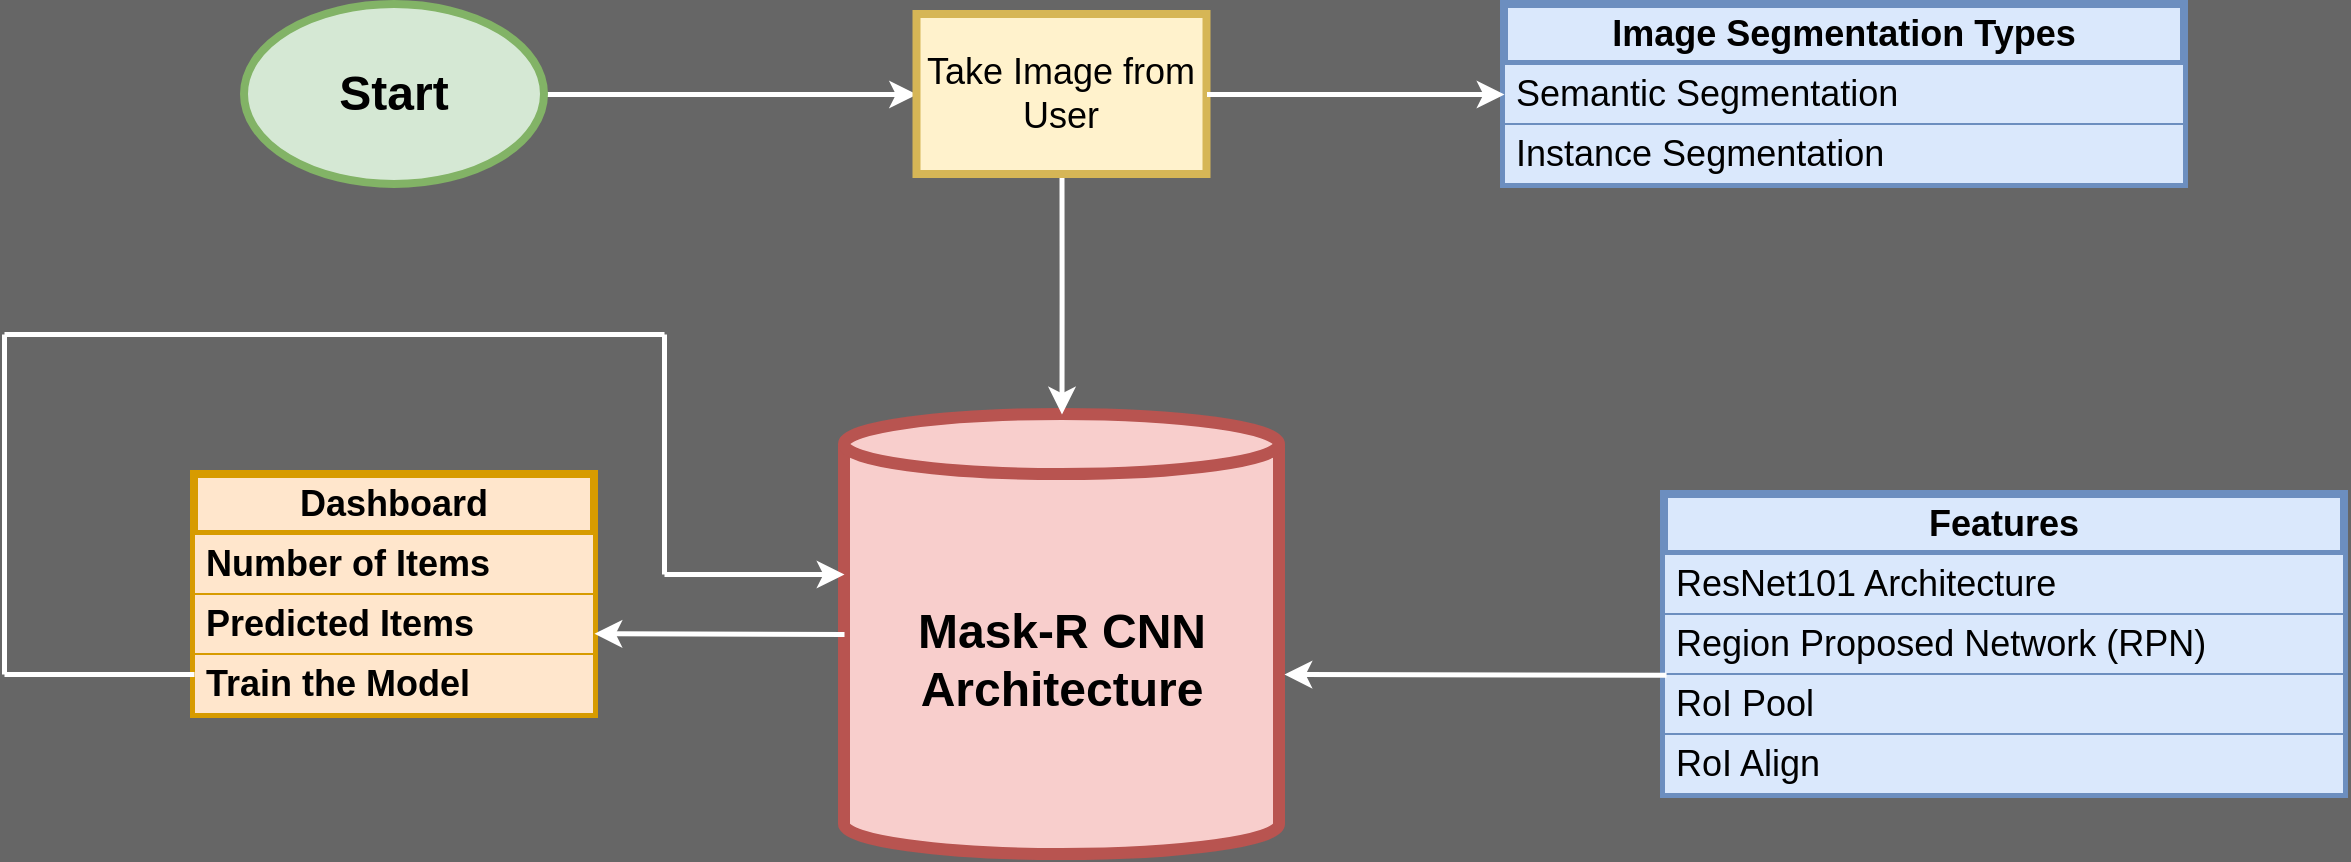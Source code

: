 <mxfile version="21.8.0" type="github">
  <diagram name="Page-1" id="VDZbJDNXe66LChUHXBfJ">
    <mxGraphModel dx="1313" dy="708" grid="1" gridSize="10" guides="1" tooltips="1" connect="1" arrows="1" fold="1" page="1" pageScale="1" pageWidth="850" pageHeight="1100" background="#666666" math="0" shadow="0">
      <root>
        <mxCell id="0" />
        <mxCell id="1" parent="0" />
        <mxCell id="cI-3nXPEl3pSKGc8Bn7F-7" style="edgeStyle=orthogonalEdgeStyle;rounded=0;orthogonalLoop=1;jettySize=auto;html=1;exitX=1;exitY=0.5;exitDx=0;exitDy=0;strokeWidth=2.5;strokeColor=#FFFFFF;" edge="1" parent="1" source="cI-3nXPEl3pSKGc8Bn7F-1" target="cI-3nXPEl3pSKGc8Bn7F-5">
          <mxGeometry relative="1" as="geometry" />
        </mxCell>
        <mxCell id="cI-3nXPEl3pSKGc8Bn7F-1" value="&lt;font size=&quot;1&quot; style=&quot;&quot;&gt;&lt;b style=&quot;font-size: 24px;&quot;&gt;Start&lt;/b&gt;&lt;/font&gt;" style="ellipse;whiteSpace=wrap;html=1;fillColor=#d5e8d4;strokeColor=#82b366;strokeWidth=4;" vertex="1" parent="1">
          <mxGeometry x="440" y="115" width="150" height="90" as="geometry" />
        </mxCell>
        <mxCell id="cI-3nXPEl3pSKGc8Bn7F-3" value="&lt;font style=&quot;font-size: 24px;&quot;&gt;&lt;b&gt;Mask-R CNN Architecture&lt;/b&gt;&lt;/font&gt;" style="shape=cylinder3;whiteSpace=wrap;html=1;boundedLbl=1;backgroundOutline=1;size=15;fillColor=#f8cecc;strokeColor=#b85450;strokeWidth=6;" vertex="1" parent="1">
          <mxGeometry x="740" y="320" width="217.5" height="220" as="geometry" />
        </mxCell>
        <mxCell id="cI-3nXPEl3pSKGc8Bn7F-8" style="edgeStyle=orthogonalEdgeStyle;rounded=0;orthogonalLoop=1;jettySize=auto;html=1;exitX=0.5;exitY=1;exitDx=0;exitDy=0;strokeWidth=2.5;strokeColor=#FFFFFF;" edge="1" parent="1" source="cI-3nXPEl3pSKGc8Bn7F-5" target="cI-3nXPEl3pSKGc8Bn7F-3">
          <mxGeometry relative="1" as="geometry" />
        </mxCell>
        <mxCell id="cI-3nXPEl3pSKGc8Bn7F-5" value="&lt;font style=&quot;font-size: 18px;&quot;&gt;Take Image from User&lt;/font&gt;" style="rounded=0;whiteSpace=wrap;html=1;fillColor=#fff2cc;strokeColor=#d6b656;strokeWidth=4;" vertex="1" parent="1">
          <mxGeometry x="776.25" y="120" width="145" height="80" as="geometry" />
        </mxCell>
        <mxCell id="cI-3nXPEl3pSKGc8Bn7F-9" value="&lt;font style=&quot;font-size: 18px;&quot;&gt;&lt;b&gt;Dashboard&lt;/b&gt;&lt;/font&gt;" style="swimlane;fontStyle=0;childLayout=stackLayout;horizontal=1;startSize=30;horizontalStack=0;resizeParent=1;resizeParentMax=0;resizeLast=0;collapsible=1;marginBottom=0;whiteSpace=wrap;html=1;fillColor=#ffe6cc;strokeColor=#d79b00;strokeWidth=4;" vertex="1" parent="1">
          <mxGeometry x="415" y="350" width="200" height="120" as="geometry" />
        </mxCell>
        <mxCell id="cI-3nXPEl3pSKGc8Bn7F-10" value="&lt;font style=&quot;font-size: 18px;&quot;&gt;&lt;b&gt;Number of Items&lt;/b&gt;&lt;/font&gt;" style="text;strokeColor=#d79b00;fillColor=#ffe6cc;align=left;verticalAlign=middle;spacingLeft=4;spacingRight=4;overflow=hidden;points=[[0,0.5],[1,0.5]];portConstraint=eastwest;rotatable=0;whiteSpace=wrap;html=1;" vertex="1" parent="cI-3nXPEl3pSKGc8Bn7F-9">
          <mxGeometry y="30" width="200" height="30" as="geometry" />
        </mxCell>
        <mxCell id="cI-3nXPEl3pSKGc8Bn7F-11" value="&lt;font style=&quot;font-size: 18px;&quot;&gt;&lt;b&gt;Predicted Items&lt;/b&gt;&lt;/font&gt;" style="text;strokeColor=#d79b00;fillColor=#ffe6cc;align=left;verticalAlign=middle;spacingLeft=4;spacingRight=4;overflow=hidden;points=[[0,0.5],[1,0.5]];portConstraint=eastwest;rotatable=0;whiteSpace=wrap;html=1;" vertex="1" parent="cI-3nXPEl3pSKGc8Bn7F-9">
          <mxGeometry y="60" width="200" height="30" as="geometry" />
        </mxCell>
        <mxCell id="cI-3nXPEl3pSKGc8Bn7F-12" value="&lt;font style=&quot;font-size: 18px;&quot;&gt;&lt;b&gt;Train the Model&lt;/b&gt;&lt;/font&gt;" style="text;strokeColor=#d79b00;fillColor=#ffe6cc;align=left;verticalAlign=middle;spacingLeft=4;spacingRight=4;overflow=hidden;points=[[0,0.5],[1,0.5]];portConstraint=eastwest;rotatable=0;whiteSpace=wrap;html=1;" vertex="1" parent="cI-3nXPEl3pSKGc8Bn7F-9">
          <mxGeometry y="90" width="200" height="30" as="geometry" />
        </mxCell>
        <mxCell id="cI-3nXPEl3pSKGc8Bn7F-20" value="" style="endArrow=none;html=1;rounded=0;strokeWidth=2.5;strokeColor=#FFFFFF;" edge="1" parent="1">
          <mxGeometry width="50" height="50" relative="1" as="geometry">
            <mxPoint x="320" y="450" as="sourcePoint" />
            <mxPoint x="320" y="280" as="targetPoint" />
          </mxGeometry>
        </mxCell>
        <mxCell id="cI-3nXPEl3pSKGc8Bn7F-21" value="" style="endArrow=none;html=1;rounded=0;strokeWidth=2.5;strokeColor=#FFFFFF;" edge="1" parent="1">
          <mxGeometry width="50" height="50" relative="1" as="geometry">
            <mxPoint x="320" y="280" as="sourcePoint" />
            <mxPoint x="650" y="280" as="targetPoint" />
          </mxGeometry>
        </mxCell>
        <mxCell id="cI-3nXPEl3pSKGc8Bn7F-22" value="" style="endArrow=none;html=1;rounded=0;strokeWidth=2.5;strokeColor=#FFFFFF;" edge="1" parent="1">
          <mxGeometry width="50" height="50" relative="1" as="geometry">
            <mxPoint x="650" y="280" as="sourcePoint" />
            <mxPoint x="650" y="400" as="targetPoint" />
          </mxGeometry>
        </mxCell>
        <mxCell id="cI-3nXPEl3pSKGc8Bn7F-23" value="" style="endArrow=classic;html=1;rounded=0;strokeWidth=2.5;strokeColor=#FFFFFF;" edge="1" parent="1">
          <mxGeometry width="50" height="50" relative="1" as="geometry">
            <mxPoint x="650" y="400" as="sourcePoint" />
            <mxPoint x="740" y="400" as="targetPoint" />
          </mxGeometry>
        </mxCell>
        <mxCell id="cI-3nXPEl3pSKGc8Bn7F-26" value="&lt;font style=&quot;font-size: 18px;&quot;&gt;&lt;b&gt;Features&lt;/b&gt;&lt;/font&gt;" style="swimlane;fontStyle=0;childLayout=stackLayout;horizontal=1;startSize=30;horizontalStack=0;resizeParent=1;resizeParentMax=0;resizeLast=0;collapsible=1;marginBottom=0;whiteSpace=wrap;html=1;fillColor=#dae8fc;strokeColor=#6c8ebf;strokeWidth=4;" vertex="1" parent="1">
          <mxGeometry x="1150" y="360" width="340" height="150" as="geometry" />
        </mxCell>
        <mxCell id="cI-3nXPEl3pSKGc8Bn7F-27" value="&lt;font style=&quot;font-size: 18px;&quot;&gt;ResNet101 Architecture&lt;/font&gt;" style="text;strokeColor=#6c8ebf;fillColor=#dae8fc;align=left;verticalAlign=middle;spacingLeft=4;spacingRight=4;overflow=hidden;points=[[0,0.5],[1,0.5]];portConstraint=eastwest;rotatable=0;whiteSpace=wrap;html=1;" vertex="1" parent="cI-3nXPEl3pSKGc8Bn7F-26">
          <mxGeometry y="30" width="340" height="30" as="geometry" />
        </mxCell>
        <mxCell id="cI-3nXPEl3pSKGc8Bn7F-28" value="&lt;font style=&quot;font-size: 18px;&quot;&gt;Region Proposed Network (RPN)&lt;/font&gt;" style="text;strokeColor=#6c8ebf;fillColor=#dae8fc;align=left;verticalAlign=middle;spacingLeft=4;spacingRight=4;overflow=hidden;points=[[0,0.5],[1,0.5]];portConstraint=eastwest;rotatable=0;whiteSpace=wrap;html=1;" vertex="1" parent="cI-3nXPEl3pSKGc8Bn7F-26">
          <mxGeometry y="60" width="340" height="30" as="geometry" />
        </mxCell>
        <mxCell id="cI-3nXPEl3pSKGc8Bn7F-29" value="&lt;font style=&quot;font-size: 18px;&quot;&gt;RoI Pool&lt;/font&gt;" style="text;strokeColor=#6c8ebf;fillColor=#dae8fc;align=left;verticalAlign=middle;spacingLeft=4;spacingRight=4;overflow=hidden;points=[[0,0.5],[1,0.5]];portConstraint=eastwest;rotatable=0;whiteSpace=wrap;html=1;" vertex="1" parent="cI-3nXPEl3pSKGc8Bn7F-26">
          <mxGeometry y="90" width="340" height="30" as="geometry" />
        </mxCell>
        <mxCell id="cI-3nXPEl3pSKGc8Bn7F-31" value="&lt;font style=&quot;font-size: 18px;&quot;&gt;RoI Align&lt;/font&gt;" style="text;strokeColor=#6c8ebf;fillColor=#dae8fc;align=left;verticalAlign=middle;spacingLeft=4;spacingRight=4;overflow=hidden;points=[[0,0.5],[1,0.5]];portConstraint=eastwest;rotatable=0;whiteSpace=wrap;html=1;" vertex="1" parent="cI-3nXPEl3pSKGc8Bn7F-26">
          <mxGeometry y="120" width="340" height="30" as="geometry" />
        </mxCell>
        <mxCell id="cI-3nXPEl3pSKGc8Bn7F-32" value="" style="endArrow=classic;html=1;rounded=0;exitX=0.003;exitY=1.013;exitDx=0;exitDy=0;exitPerimeter=0;strokeWidth=2.5;strokeColor=#FFFFFF;" edge="1" parent="1" source="cI-3nXPEl3pSKGc8Bn7F-28">
          <mxGeometry width="50" height="50" relative="1" as="geometry">
            <mxPoint x="1100" y="450" as="sourcePoint" />
            <mxPoint x="960" y="450" as="targetPoint" />
          </mxGeometry>
        </mxCell>
        <mxCell id="cI-3nXPEl3pSKGc8Bn7F-33" value="" style="endArrow=classic;html=1;rounded=0;exitX=0;exitY=0.5;exitDx=0;exitDy=0;exitPerimeter=0;strokeWidth=2.5;strokeColor=#FFFFFF;" edge="1" parent="1" source="cI-3nXPEl3pSKGc8Bn7F-3">
          <mxGeometry width="50" height="50" relative="1" as="geometry">
            <mxPoint x="761" y="429.66" as="sourcePoint" />
            <mxPoint x="615" y="429.66" as="targetPoint" />
          </mxGeometry>
        </mxCell>
        <mxCell id="cI-3nXPEl3pSKGc8Bn7F-35" value="" style="endArrow=none;html=1;rounded=0;strokeColor=#FFFFFF;strokeWidth=2.5;" edge="1" parent="1">
          <mxGeometry width="50" height="50" relative="1" as="geometry">
            <mxPoint x="320" y="450" as="sourcePoint" />
            <mxPoint x="415" y="450" as="targetPoint" />
          </mxGeometry>
        </mxCell>
        <mxCell id="cI-3nXPEl3pSKGc8Bn7F-36" value="&lt;font style=&quot;font-size: 18px;&quot;&gt;&lt;b&gt;Image Segmentation Types&lt;/b&gt;&lt;/font&gt;" style="swimlane;fontStyle=0;childLayout=stackLayout;horizontal=1;startSize=30;horizontalStack=0;resizeParent=1;resizeParentMax=0;resizeLast=0;collapsible=1;marginBottom=0;whiteSpace=wrap;html=1;fillColor=#dae8fc;strokeColor=#6c8ebf;strokeWidth=4;" vertex="1" parent="1">
          <mxGeometry x="1070" y="115" width="340" height="90" as="geometry" />
        </mxCell>
        <mxCell id="cI-3nXPEl3pSKGc8Bn7F-37" value="&lt;font style=&quot;font-size: 18px;&quot;&gt;Semantic Segmentation&lt;/font&gt;" style="text;strokeColor=#6c8ebf;fillColor=#dae8fc;align=left;verticalAlign=middle;spacingLeft=4;spacingRight=4;overflow=hidden;points=[[0,0.5],[1,0.5]];portConstraint=eastwest;rotatable=0;whiteSpace=wrap;html=1;" vertex="1" parent="cI-3nXPEl3pSKGc8Bn7F-36">
          <mxGeometry y="30" width="340" height="30" as="geometry" />
        </mxCell>
        <mxCell id="cI-3nXPEl3pSKGc8Bn7F-38" value="&lt;font style=&quot;font-size: 18px;&quot;&gt;Instance Segmentation&lt;/font&gt;" style="text;strokeColor=#6c8ebf;fillColor=#dae8fc;align=left;verticalAlign=middle;spacingLeft=4;spacingRight=4;overflow=hidden;points=[[0,0.5],[1,0.5]];portConstraint=eastwest;rotatable=0;whiteSpace=wrap;html=1;" vertex="1" parent="cI-3nXPEl3pSKGc8Bn7F-36">
          <mxGeometry y="60" width="340" height="30" as="geometry" />
        </mxCell>
        <mxCell id="cI-3nXPEl3pSKGc8Bn7F-41" value="" style="endArrow=classic;html=1;rounded=0;entryX=0;entryY=0.5;entryDx=0;entryDy=0;strokeWidth=2.5;strokeColor=#FFFFFF;" edge="1" parent="1" target="cI-3nXPEl3pSKGc8Bn7F-36">
          <mxGeometry width="50" height="50" relative="1" as="geometry">
            <mxPoint x="921.25" y="160" as="sourcePoint" />
            <mxPoint x="971.25" y="110" as="targetPoint" />
          </mxGeometry>
        </mxCell>
      </root>
    </mxGraphModel>
  </diagram>
</mxfile>
